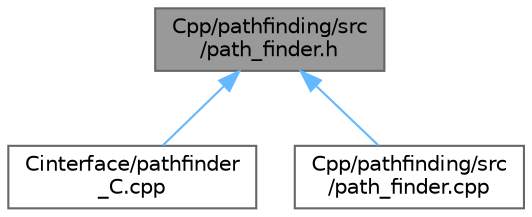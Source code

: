digraph "Cpp/pathfinding/src/path_finder.h"
{
 // LATEX_PDF_SIZE
  bgcolor="transparent";
  edge [fontname=Helvetica,fontsize=10,labelfontname=Helvetica,labelfontsize=10];
  node [fontname=Helvetica,fontsize=10,shape=box,height=0.2,width=0.4];
  Node1 [label="Cpp/pathfinding/src\l/path_finder.h",height=0.2,width=0.4,color="gray40", fillcolor="grey60", style="filled", fontcolor="black",tooltip="Contains definition for the BoostGraphDeleter structure."];
  Node1 -> Node2 [dir="back",color="steelblue1",style="solid"];
  Node2 [label="Cinterface/pathfinder\l_C.cpp",height=0.2,width=0.4,color="grey40", fillcolor="white", style="filled",URL="$a00422.html",tooltip=" "];
  Node1 -> Node3 [dir="back",color="steelblue1",style="solid"];
  Node3 [label="Cpp/pathfinding/src\l/path_finder.cpp",height=0.2,width=0.4,color="grey40", fillcolor="white", style="filled",URL="$a00203.html",tooltip="Contains implmentation for the BoostGraphDeleter structure."];
}
